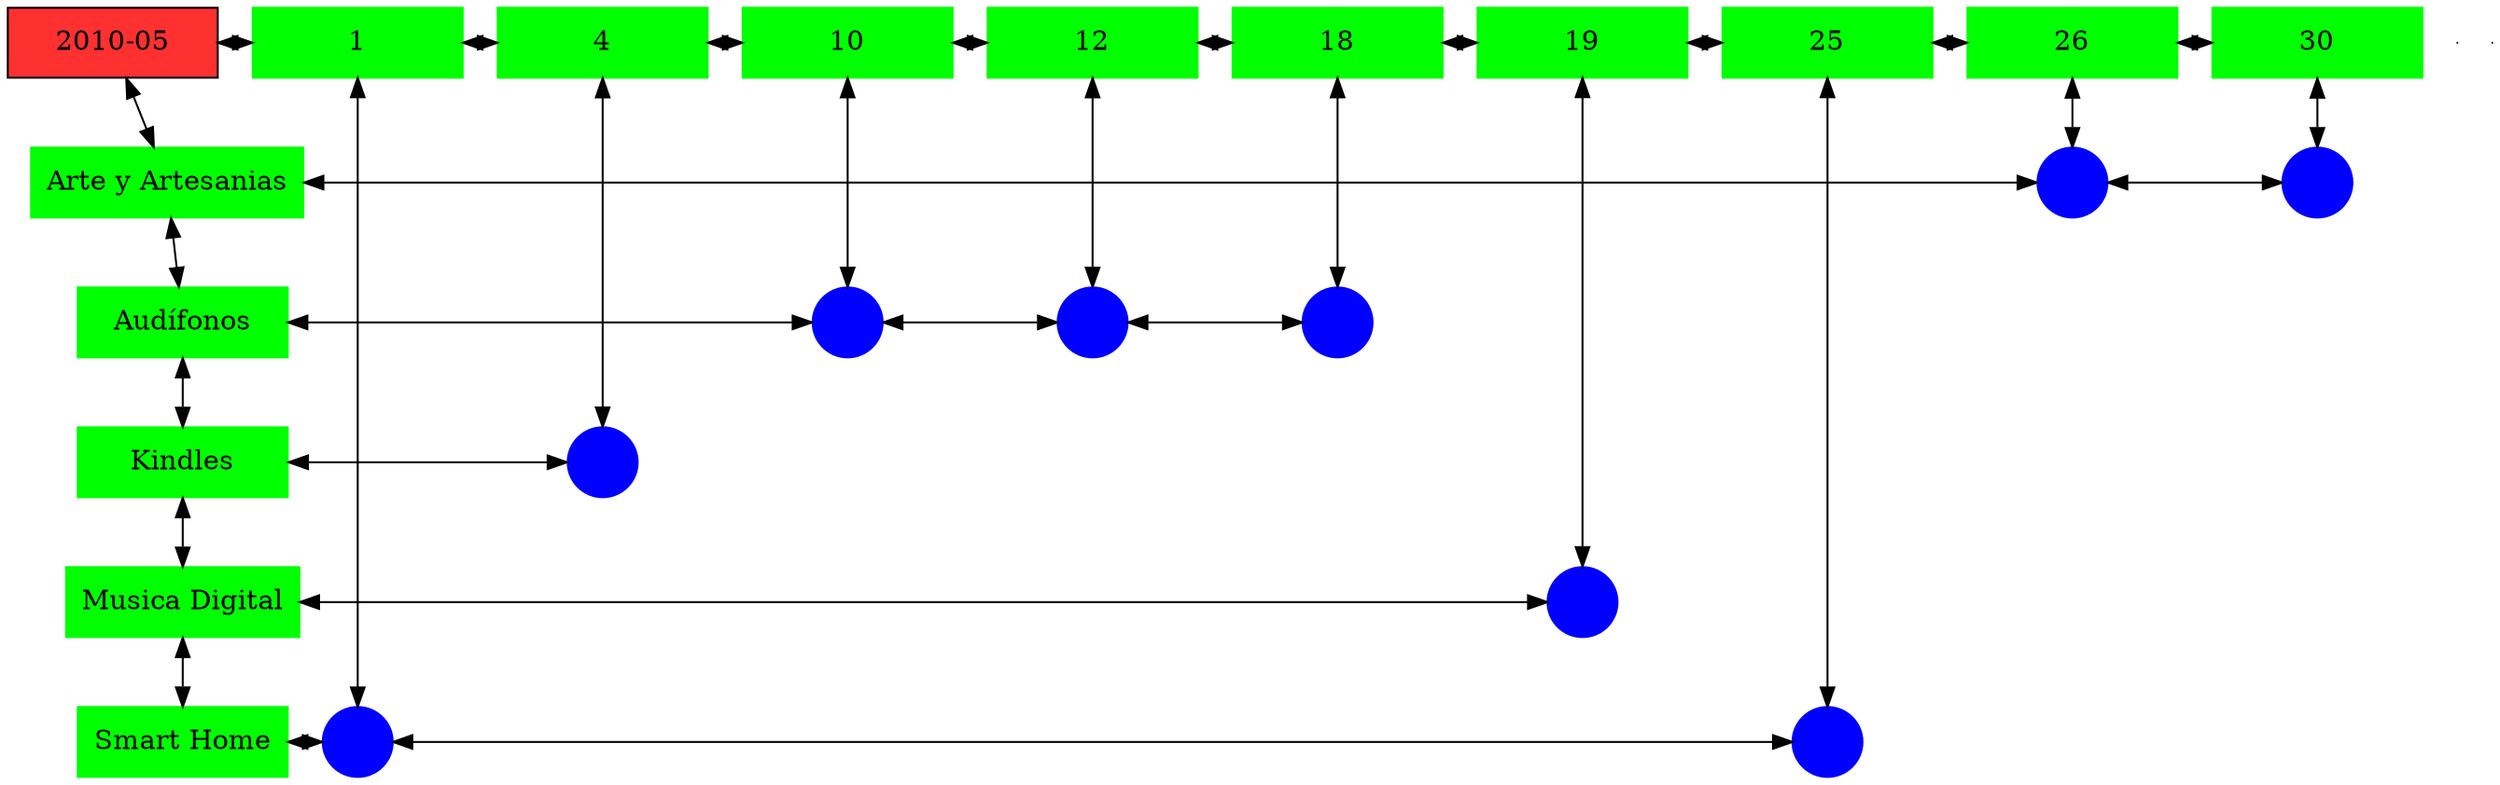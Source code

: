 digraph G{
node[shape="box"];
nodeMt[ label = "2010-05", width = 1.5, style = filled, fillcolor = firebrick1, group = 1 ];
e0[ shape = point, width = 0 ];
e1[ shape = point, width = 0 ];
node0xc001efa140[label="1",color=green,style =filled,width = 1.5 group=1];
nodeMt->node0xc001efa140[dir="both"];
{rank=same;nodeMt;node0xc001efa140;}
node0xc001ea6050[label="4",color=green,style =filled,width = 1.5 group=4];
node0xc001efa140->node0xc001ea6050[dir="both"];
{rank=same;node0xc001efa140;node0xc001ea6050;}
node0xc001fcf130[label="10",color=green,style =filled,width = 1.5 group=10];
node0xc001ea6050->node0xc001fcf130[dir="both"];
{rank=same;node0xc001ea6050;node0xc001fcf130;}
node0xc001ff2910[label="12",color=green,style =filled,width = 1.5 group=12];
node0xc001fcf130->node0xc001ff2910[dir="both"];
{rank=same;node0xc001fcf130;node0xc001ff2910;}
node0xc0022bc8c0[label="18",color=green,style =filled,width = 1.5 group=18];
node0xc001ff2910->node0xc0022bc8c0[dir="both"];
{rank=same;node0xc001ff2910;node0xc0022bc8c0;}
node0xc002158370[label="19",color=green,style =filled,width = 1.5 group=19];
node0xc0022bc8c0->node0xc002158370[dir="both"];
{rank=same;node0xc0022bc8c0;node0xc002158370;}
node0xc0020d4460[label="25",color=green,style =filled,width = 1.5 group=25];
node0xc002158370->node0xc0020d4460[dir="both"];
{rank=same;node0xc002158370;node0xc0020d4460;}
node0xc002238ff0[label="26",color=green,style =filled,width = 1.5 group=26];
node0xc0020d4460->node0xc002238ff0[dir="both"];
{rank=same;node0xc0020d4460;node0xc002238ff0;}
node0xc0020625f0[label="30",color=green,style =filled,width = 1.5 group=30];
node0xc002238ff0->node0xc0020625f0[dir="both"];
{rank=same;node0xc002238ff0;node0xc0020625f0;}
node0xc0020625a0[label="Arte y Artesanias",color=green,style =filled width = 1.5 group=1];
node0xc002233b80[label="",color=blue,style =filled, width = 0.5 group=26 shape=circle];
node0xc0020625a0->node0xc002233b80[dir="both"];
{rank=same;node0xc0020625a0;node0xc002233b80;}
node0xc00204dc80[label="",color=blue,style =filled, width = 0.5 group=30 shape=circle];
node0xc002233b80->node0xc00204dc80[dir="both"];
{rank=same;node0xc00204dc80;node0xc002233b80;}
node0xc001fcf0e0[label="Audífonos",color=green,style =filled width = 1.5 group=1];
node0xc001fc7680[label="",color=blue,style =filled, width = 0.5 group=10 shape=circle];
node0xc001fcf0e0->node0xc001fc7680[dir="both"];
{rank=same;node0xc001fcf0e0;node0xc001fc7680;}
node0xc001fdde80[label="",color=blue,style =filled, width = 0.5 group=12 shape=circle];
node0xc001fc7680->node0xc001fdde80[dir="both"];
{rank=same;node0xc001fdde80;node0xc001fc7680;}
node0xc0022b1980[label="",color=blue,style =filled, width = 0.5 group=18 shape=circle];
node0xc001fdde80->node0xc0022b1980[dir="both"];
{rank=same;node0xc0022b1980;node0xc001fdde80;}
node0xc001ea6000[label="Kindles",color=green,style =filled width = 1.5 group=1];
node0xc001ea4100[label="",color=blue,style =filled, width = 0.5 group=4 shape=circle];
node0xc001ea6000->node0xc001ea4100[dir="both"];
{rank=same;node0xc001ea6000;node0xc001ea4100;}
node0xc002158320[label="Musica Digital",color=green,style =filled width = 1.5 group=1];
node0xc002156900[label="",color=blue,style =filled, width = 0.5 group=19 shape=circle];
node0xc002158320->node0xc002156900[dir="both"];
{rank=same;node0xc002158320;node0xc002156900;}
node0xc001efa0f0[label="Smart Home",color=green,style =filled width = 1.5 group=1];
node0xc001ee3400[label="",color=blue,style =filled, width = 0.5 group=1 shape=circle];
node0xc001efa0f0->node0xc001ee3400[dir="both"];
{rank=same;node0xc001efa0f0;node0xc001ee3400;}
node0xc0020d8200[label="",color=blue,style =filled, width = 0.5 group=25 shape=circle];
node0xc001ee3400->node0xc0020d8200[dir="both"];
{rank=same;node0xc0020d8200;node0xc001ee3400;}
node0xc001efa140->node0xc001ee3400[dir="both"];
node0xc001ea6050->node0xc001ea4100[dir="both"];
node0xc001fcf130->node0xc001fc7680[dir="both"];
node0xc001ff2910->node0xc001fdde80[dir="both"];
node0xc0022bc8c0->node0xc0022b1980[dir="both"];
node0xc002158370->node0xc002156900[dir="both"];
node0xc0020d4460->node0xc0020d8200[dir="both"];
node0xc002238ff0->node0xc002233b80[dir="both"];
node0xc0020625f0->node0xc00204dc80[dir="both"];
nodeMt->node0xc0020625a0[dir="both"];
node0xc0020625a0->node0xc001fcf0e0[dir="both"];
node0xc001fcf0e0->node0xc001ea6000[dir="both"];
node0xc001ea6000->node0xc002158320[dir="both"];
node0xc002158320->node0xc001efa0f0[dir="both"];
}
